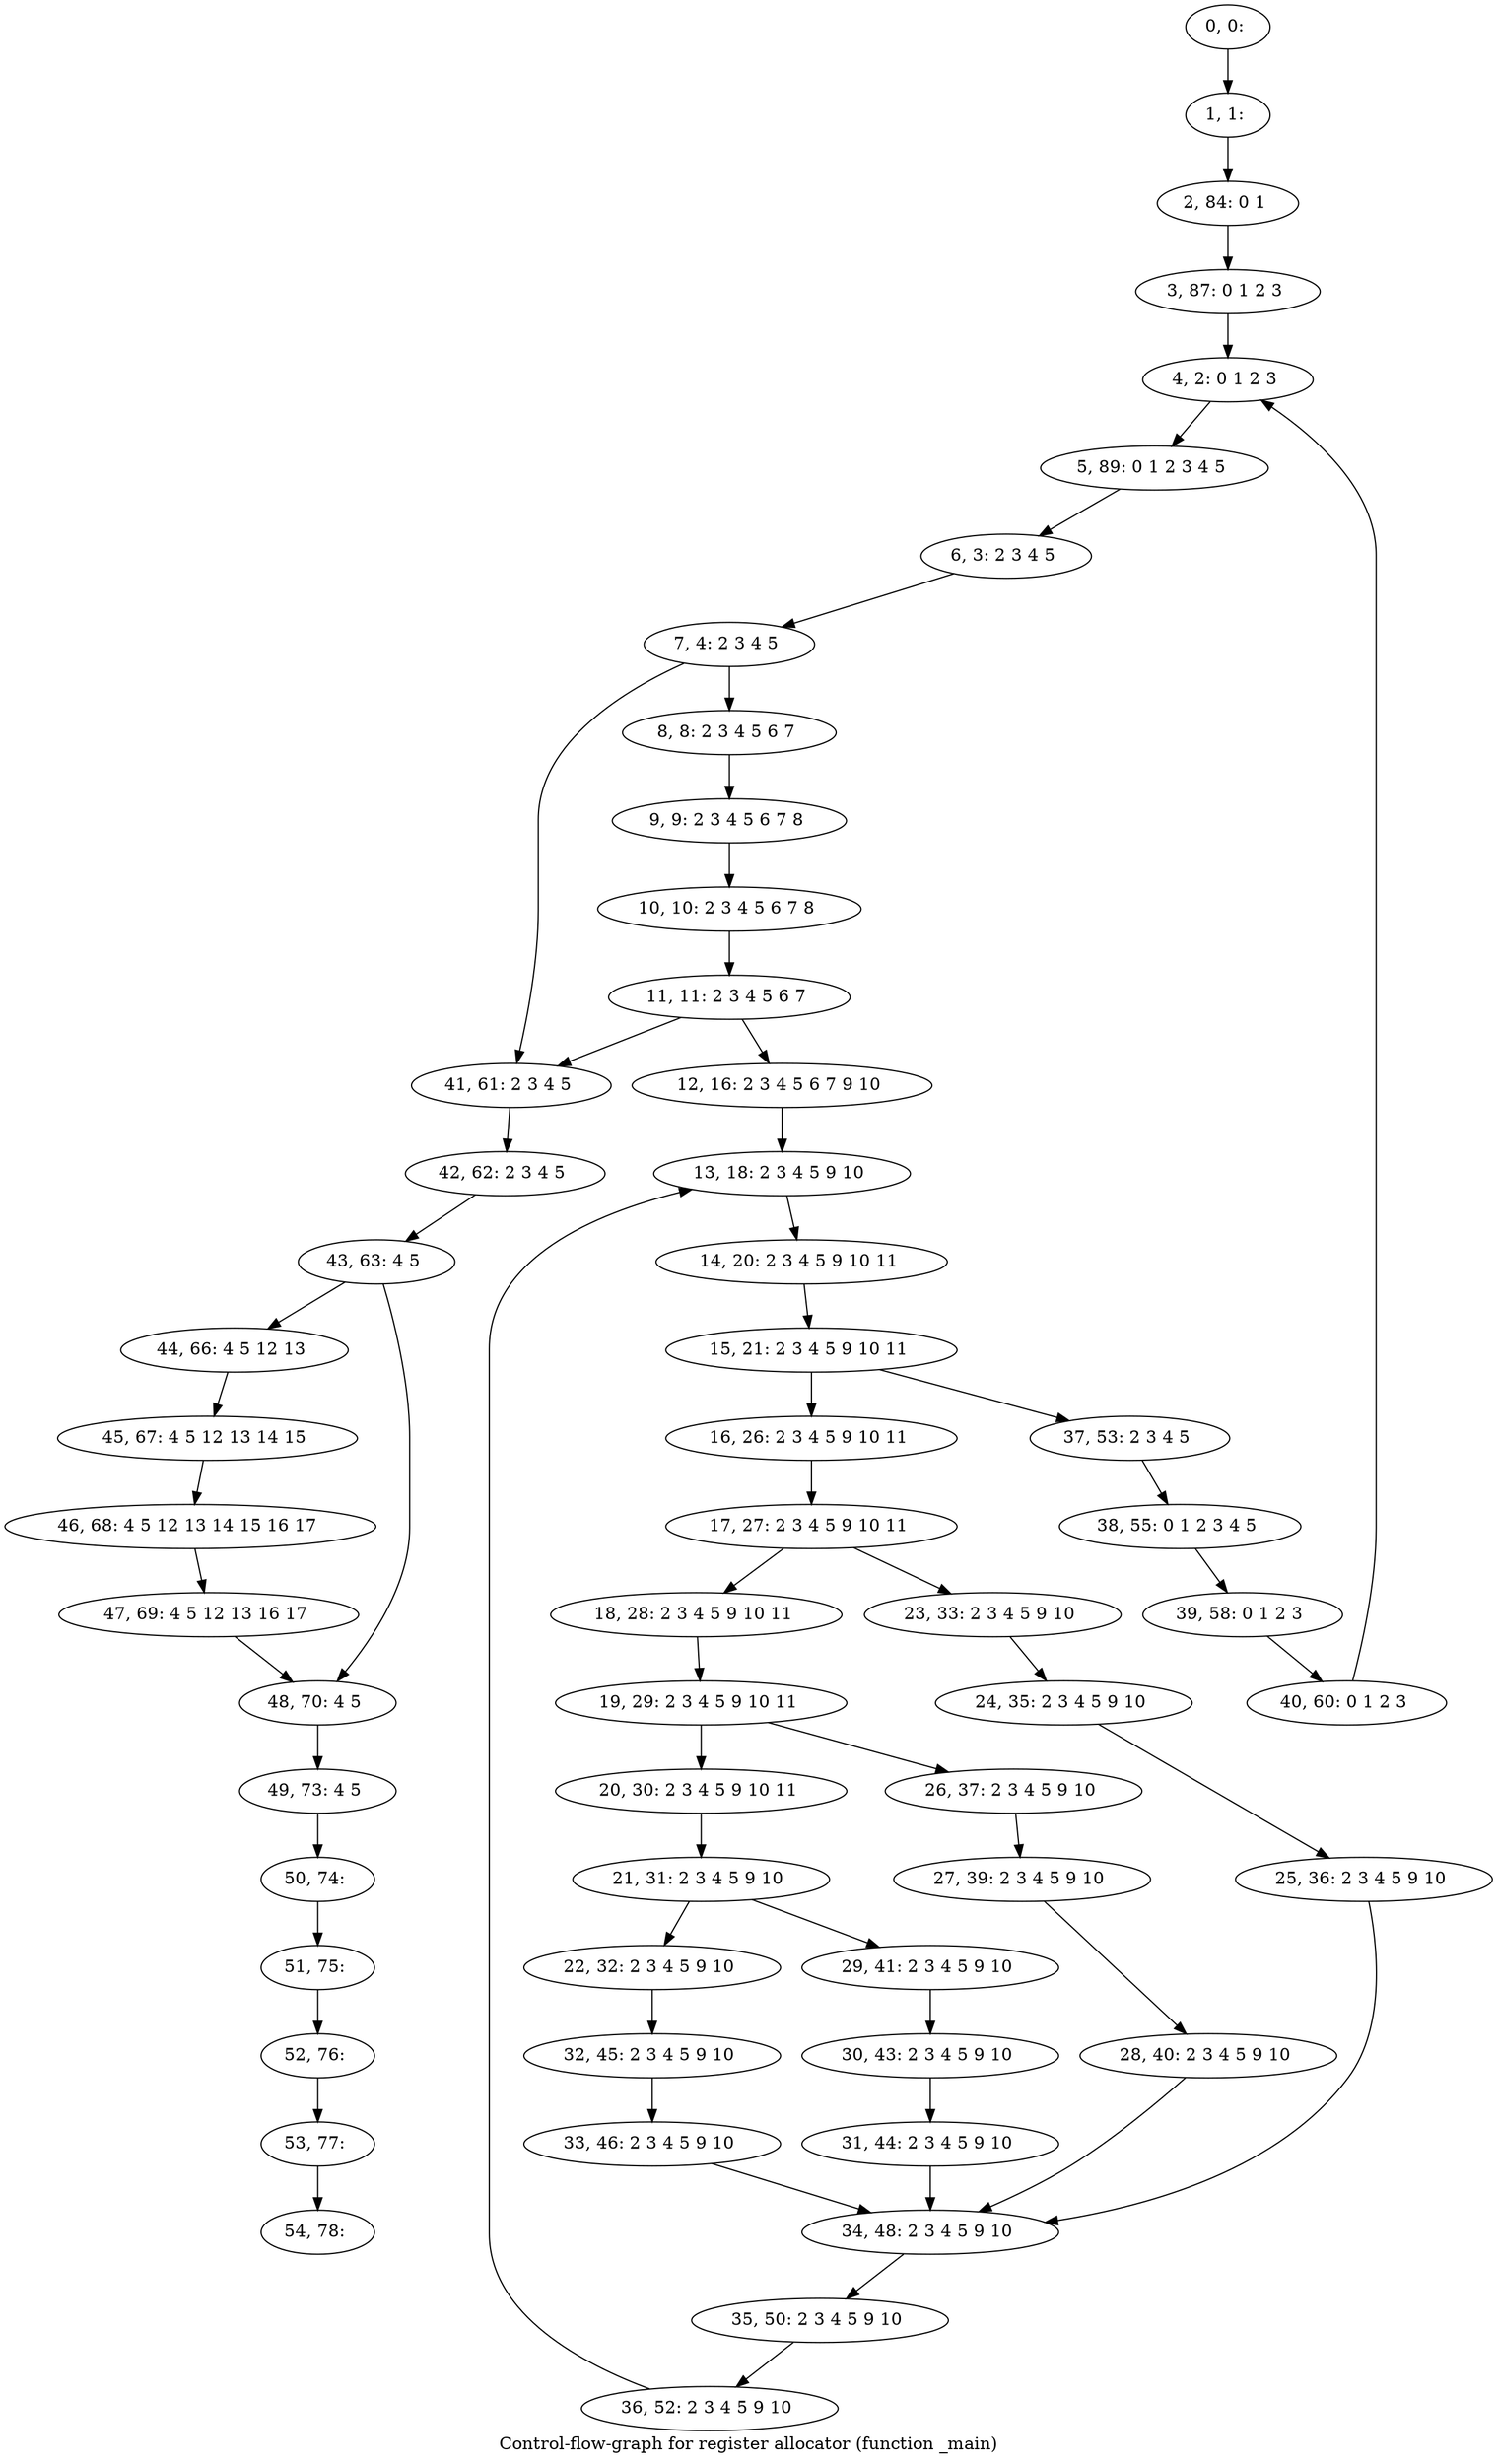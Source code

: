 digraph G {
graph [label="Control-flow-graph for register allocator (function _main)"]
0[label="0, 0: "];
1[label="1, 1: "];
2[label="2, 84: 0 1 "];
3[label="3, 87: 0 1 2 3 "];
4[label="4, 2: 0 1 2 3 "];
5[label="5, 89: 0 1 2 3 4 5 "];
6[label="6, 3: 2 3 4 5 "];
7[label="7, 4: 2 3 4 5 "];
8[label="8, 8: 2 3 4 5 6 7 "];
9[label="9, 9: 2 3 4 5 6 7 8 "];
10[label="10, 10: 2 3 4 5 6 7 8 "];
11[label="11, 11: 2 3 4 5 6 7 "];
12[label="12, 16: 2 3 4 5 6 7 9 10 "];
13[label="13, 18: 2 3 4 5 9 10 "];
14[label="14, 20: 2 3 4 5 9 10 11 "];
15[label="15, 21: 2 3 4 5 9 10 11 "];
16[label="16, 26: 2 3 4 5 9 10 11 "];
17[label="17, 27: 2 3 4 5 9 10 11 "];
18[label="18, 28: 2 3 4 5 9 10 11 "];
19[label="19, 29: 2 3 4 5 9 10 11 "];
20[label="20, 30: 2 3 4 5 9 10 11 "];
21[label="21, 31: 2 3 4 5 9 10 "];
22[label="22, 32: 2 3 4 5 9 10 "];
23[label="23, 33: 2 3 4 5 9 10 "];
24[label="24, 35: 2 3 4 5 9 10 "];
25[label="25, 36: 2 3 4 5 9 10 "];
26[label="26, 37: 2 3 4 5 9 10 "];
27[label="27, 39: 2 3 4 5 9 10 "];
28[label="28, 40: 2 3 4 5 9 10 "];
29[label="29, 41: 2 3 4 5 9 10 "];
30[label="30, 43: 2 3 4 5 9 10 "];
31[label="31, 44: 2 3 4 5 9 10 "];
32[label="32, 45: 2 3 4 5 9 10 "];
33[label="33, 46: 2 3 4 5 9 10 "];
34[label="34, 48: 2 3 4 5 9 10 "];
35[label="35, 50: 2 3 4 5 9 10 "];
36[label="36, 52: 2 3 4 5 9 10 "];
37[label="37, 53: 2 3 4 5 "];
38[label="38, 55: 0 1 2 3 4 5 "];
39[label="39, 58: 0 1 2 3 "];
40[label="40, 60: 0 1 2 3 "];
41[label="41, 61: 2 3 4 5 "];
42[label="42, 62: 2 3 4 5 "];
43[label="43, 63: 4 5 "];
44[label="44, 66: 4 5 12 13 "];
45[label="45, 67: 4 5 12 13 14 15 "];
46[label="46, 68: 4 5 12 13 14 15 16 17 "];
47[label="47, 69: 4 5 12 13 16 17 "];
48[label="48, 70: 4 5 "];
49[label="49, 73: 4 5 "];
50[label="50, 74: "];
51[label="51, 75: "];
52[label="52, 76: "];
53[label="53, 77: "];
54[label="54, 78: "];
0->1 ;
1->2 ;
2->3 ;
3->4 ;
4->5 ;
5->6 ;
6->7 ;
7->8 ;
7->41 ;
8->9 ;
9->10 ;
10->11 ;
11->12 ;
11->41 ;
12->13 ;
13->14 ;
14->15 ;
15->16 ;
15->37 ;
16->17 ;
17->18 ;
17->23 ;
18->19 ;
19->20 ;
19->26 ;
20->21 ;
21->22 ;
21->29 ;
22->32 ;
23->24 ;
24->25 ;
25->34 ;
26->27 ;
27->28 ;
28->34 ;
29->30 ;
30->31 ;
31->34 ;
32->33 ;
33->34 ;
34->35 ;
35->36 ;
36->13 ;
37->38 ;
38->39 ;
39->40 ;
40->4 ;
41->42 ;
42->43 ;
43->44 ;
43->48 ;
44->45 ;
45->46 ;
46->47 ;
47->48 ;
48->49 ;
49->50 ;
50->51 ;
51->52 ;
52->53 ;
53->54 ;
}
